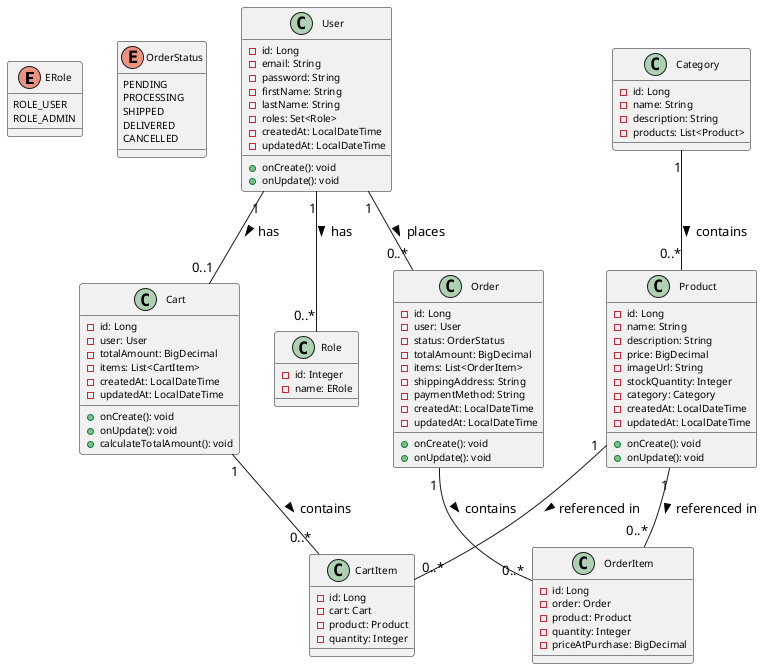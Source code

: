```plantuml
@startuml Shop Lite Class Diagram

skinparam packageStyle rectangle
skinparam classFontName Arial
skinparam classFontSize 12
skinparam classAttributeFontSize 10

enum ERole {
  ROLE_USER
  ROLE_ADMIN
}

enum OrderStatus {
  PENDING
  PROCESSING
  SHIPPED
  DELIVERED
  CANCELLED
}

class User {
  -id: Long
  -email: String
  -password: String
  -firstName: String
  -lastName: String
  -roles: Set<Role>
  -createdAt: LocalDateTime
  -updatedAt: LocalDateTime
  +onCreate(): void
  +onUpdate(): void
}

class Role {
  -id: Integer
  -name: ERole
}

class Product {
  -id: Long
  -name: String
  -description: String
  -price: BigDecimal
  -imageUrl: String
  -stockQuantity: Integer
  -category: Category
  -createdAt: LocalDateTime
  -updatedAt: LocalDateTime
  +onCreate(): void
  +onUpdate(): void
}

class Category {
  -id: Long
  -name: String
  -description: String
  -products: List<Product>
}

class Cart {
  -id: Long
  -user: User
  -totalAmount: BigDecimal
  -items: List<CartItem>
  -createdAt: LocalDateTime
  -updatedAt: LocalDateTime
  +onCreate(): void
  +onUpdate(): void
  +calculateTotalAmount(): void
}

class CartItem {
  -id: Long
  -cart: Cart
  -product: Product
  -quantity: Integer
}

class Order {
  -id: Long
  -user: User
  -status: OrderStatus
  -totalAmount: BigDecimal
  -items: List<OrderItem>
  -shippingAddress: String
  -paymentMethod: String
  -createdAt: LocalDateTime
  -updatedAt: LocalDateTime
  +onCreate(): void
  +onUpdate(): void
}

class OrderItem {
  -id: Long
  -order: Order
  -product: Product
  -quantity: Integer
  -priceAtPurchase: BigDecimal
}

User "1" -- "0..*" Role : has >
User "1" -- "0..1" Cart : has >
User "1" -- "0..*" Order : places >

Category "1" -- "0..*" Product : contains >

Cart "1" -- "0..*" CartItem : contains >
Product "1" -- "0..*" CartItem : referenced in >

Order "1" -- "0..*" OrderItem : contains >
Product "1" -- "0..*" OrderItem : referenced in >

@enduml
```